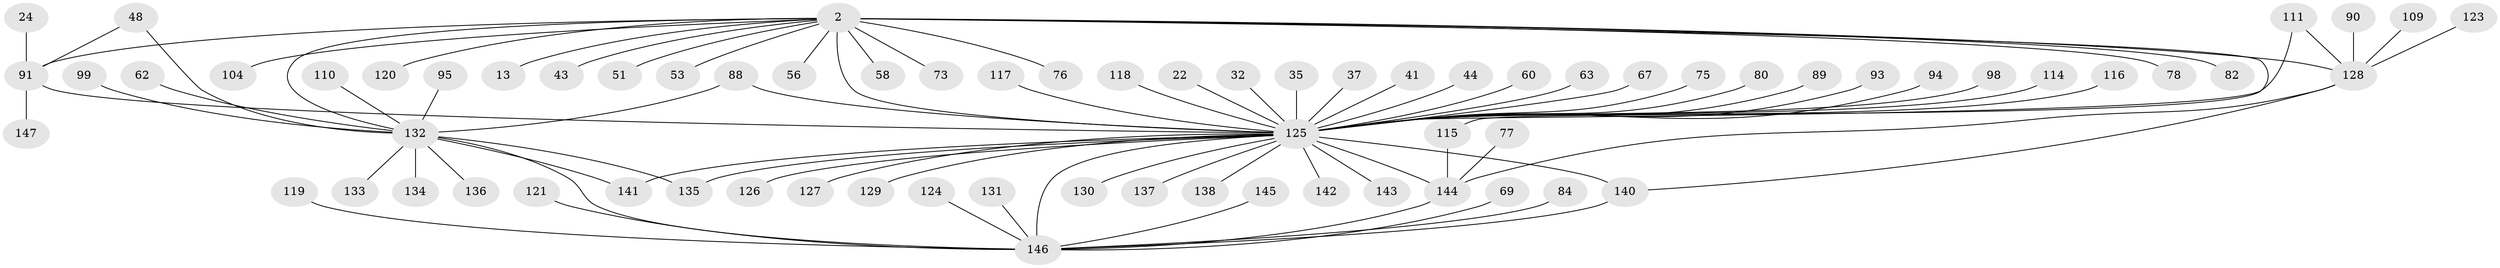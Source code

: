 // original degree distribution, {4: 0.08843537414965986, 29: 0.006802721088435374, 6: 0.027210884353741496, 15: 0.006802721088435374, 1: 0.4897959183673469, 23: 0.006802721088435374, 18: 0.006802721088435374, 2: 0.2789115646258503, 3: 0.05442176870748299, 5: 0.027210884353741496, 11: 0.006802721088435374}
// Generated by graph-tools (version 1.1) at 2025/47/03/09/25 04:47:39]
// undirected, 73 vertices, 84 edges
graph export_dot {
graph [start="1"]
  node [color=gray90,style=filled];
  2;
  13;
  22;
  24;
  32;
  35;
  37;
  41;
  43;
  44;
  48;
  51;
  53;
  56;
  58;
  60;
  62;
  63;
  67;
  69 [super="+30"];
  73 [super="+19"];
  75 [super="+27"];
  76 [super="+72"];
  77;
  78;
  80 [super="+36"];
  82 [super="+57"];
  84;
  88;
  89;
  90;
  91 [super="+20+15"];
  93;
  94 [super="+21"];
  95;
  98 [super="+49"];
  99;
  104;
  109;
  110;
  111;
  114;
  115;
  116;
  117;
  118 [super="+11"];
  119 [super="+59"];
  120;
  121;
  123 [super="+81"];
  124;
  125 [super="+100+17+113+18"];
  126 [super="+70"];
  127;
  128 [super="+38+107"];
  129;
  130 [super="+87"];
  131;
  132 [super="+71+97+83+106+25+6+23+46+47+102+74"];
  133;
  134;
  135 [super="+103"];
  136;
  137 [super="+34"];
  138;
  140 [super="+14+85"];
  141;
  142 [super="+139"];
  143;
  144 [super="+96+101"];
  145 [super="+79"];
  146 [super="+112+9"];
  147 [super="+105"];
  2 -- 13;
  2 -- 43;
  2 -- 51;
  2 -- 53;
  2 -- 56;
  2 -- 58;
  2 -- 78;
  2 -- 104;
  2 -- 115;
  2 -- 120;
  2 -- 91;
  2 -- 132 [weight=4];
  2 -- 73;
  2 -- 128 [weight=3];
  2 -- 82;
  2 -- 76;
  2 -- 125 [weight=6];
  22 -- 125;
  24 -- 91;
  32 -- 125;
  35 -- 125;
  37 -- 125;
  41 -- 125;
  44 -- 125;
  48 -- 91;
  48 -- 132;
  60 -- 125;
  62 -- 132;
  63 -- 125;
  67 -- 125;
  69 -- 146;
  75 -- 125;
  77 -- 144;
  80 -- 125;
  84 -- 146;
  88 -- 132;
  88 -- 125;
  89 -- 125;
  90 -- 128;
  91 -- 147;
  91 -- 125 [weight=3];
  93 -- 125;
  94 -- 125;
  95 -- 132;
  98 -- 125 [weight=3];
  99 -- 132;
  109 -- 128;
  110 -- 132;
  111 -- 128;
  111 -- 125;
  114 -- 125;
  115 -- 144;
  116 -- 125;
  117 -- 125;
  118 -- 125;
  119 -- 146;
  121 -- 146;
  123 -- 128;
  124 -- 146;
  125 -- 140;
  125 -- 129;
  125 -- 137;
  125 -- 138;
  125 -- 142;
  125 -- 144 [weight=5];
  125 -- 126;
  125 -- 127;
  125 -- 130;
  125 -- 135;
  125 -- 141;
  125 -- 143;
  125 -- 146 [weight=3];
  128 -- 144;
  128 -- 140;
  131 -- 146;
  132 -- 134;
  132 -- 133;
  132 -- 136;
  132 -- 141;
  132 -- 146 [weight=4];
  132 -- 135;
  140 -- 146 [weight=3];
  144 -- 146;
  145 -- 146;
}
